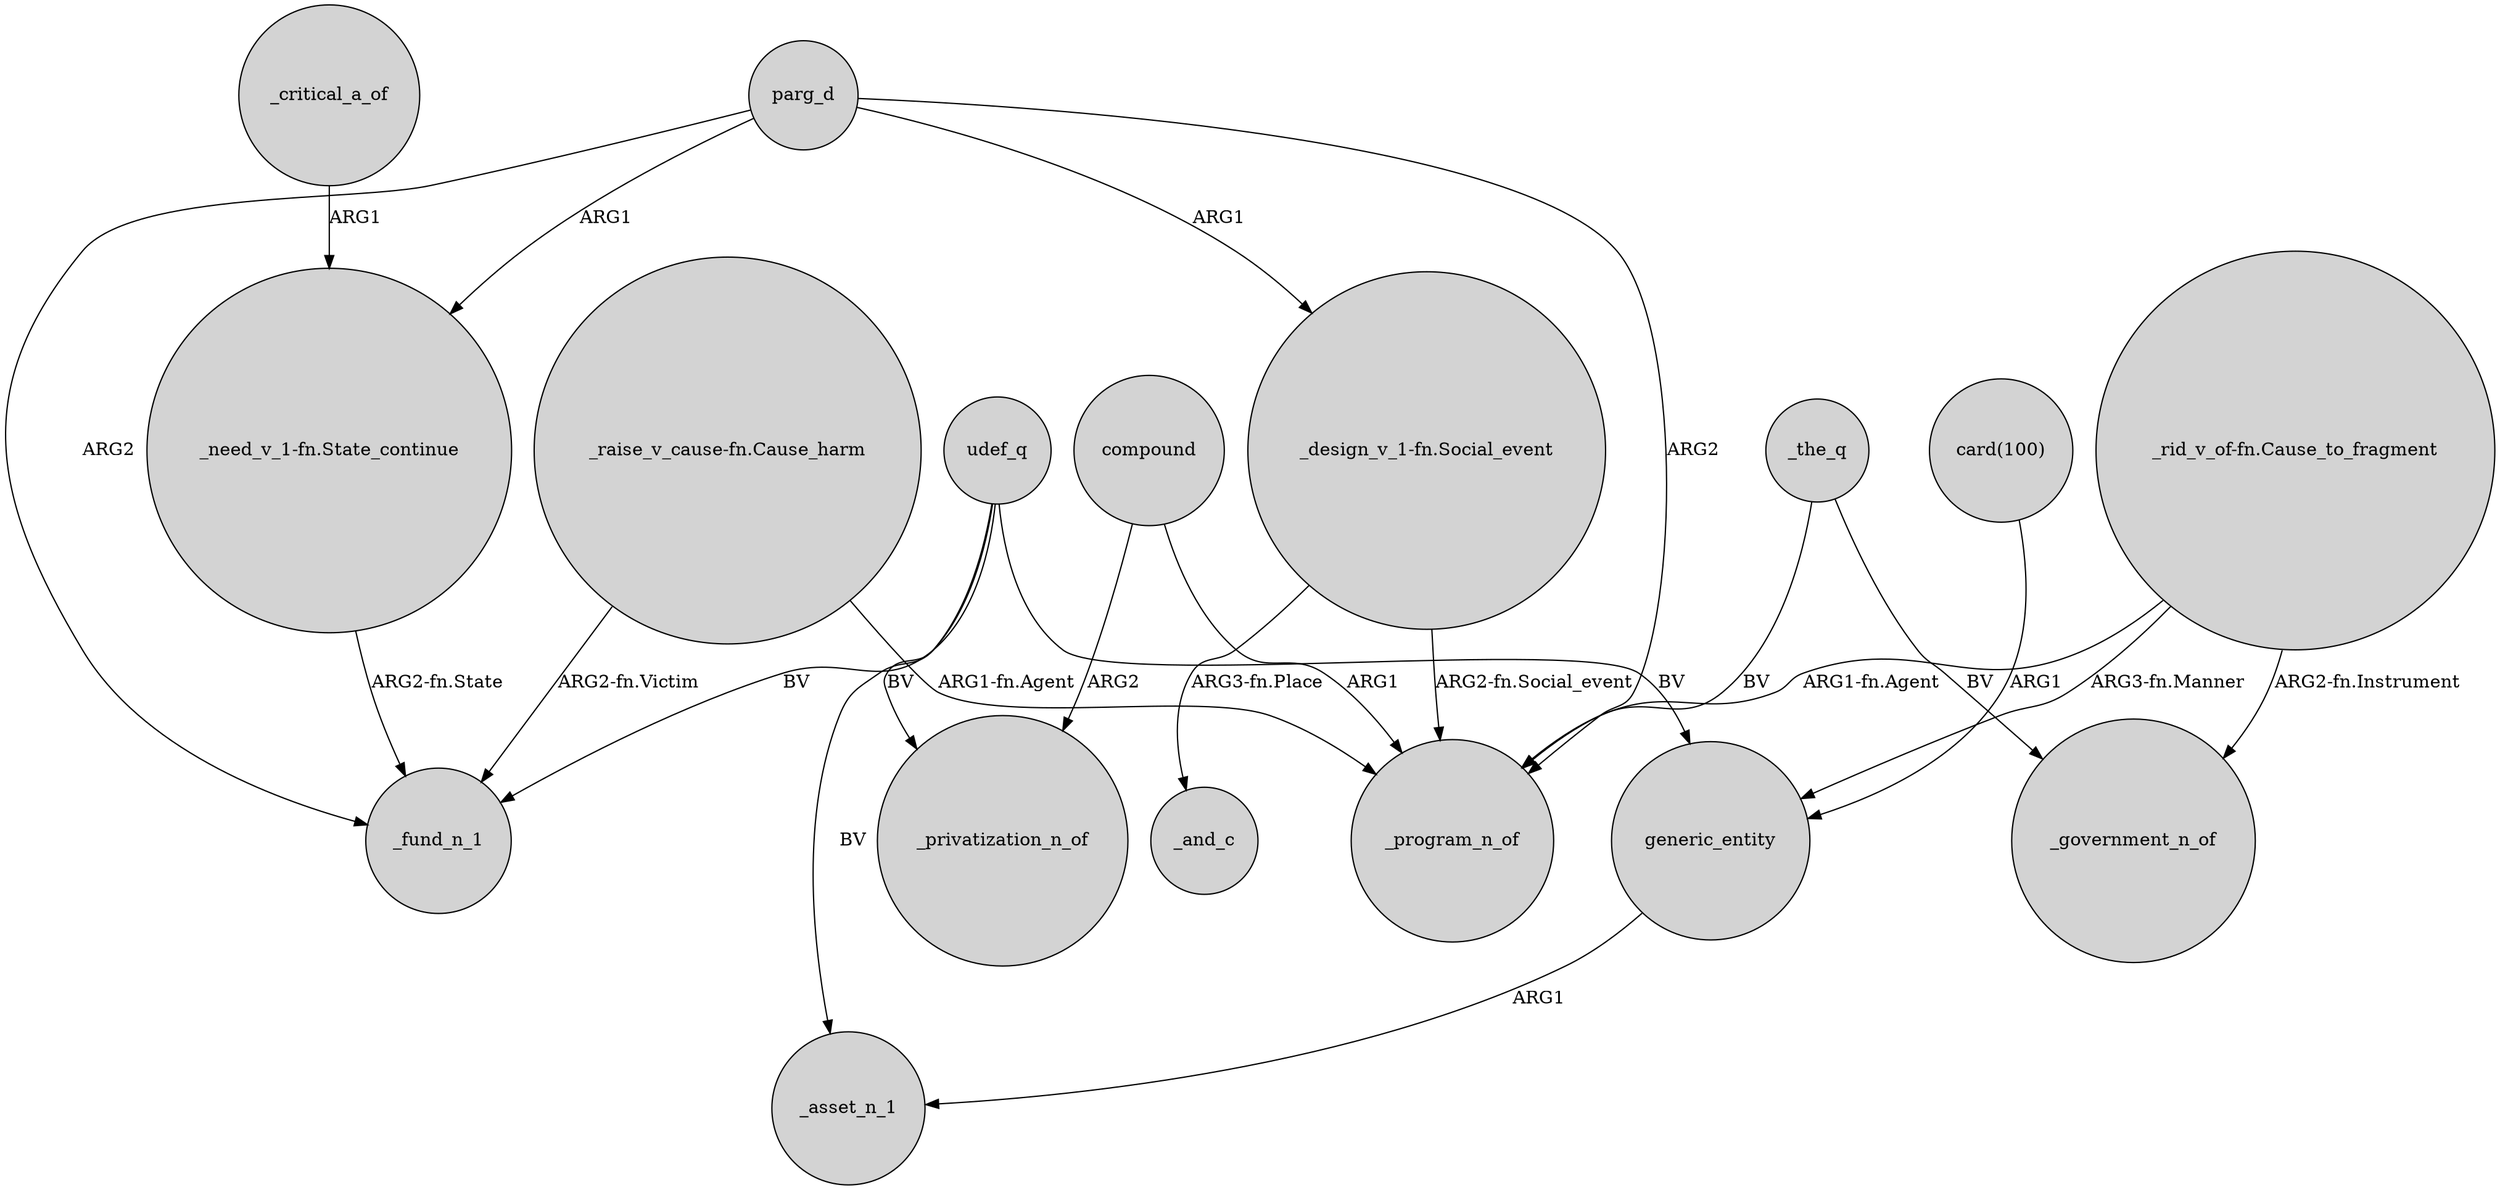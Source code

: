 digraph {
	node [shape=circle style=filled]
	compound -> _privatization_n_of [label=ARG2]
	udef_q -> _fund_n_1 [label=BV]
	"_raise_v_cause-fn.Cause_harm" -> _program_n_of [label="ARG1-fn.Agent"]
	_critical_a_of -> "_need_v_1-fn.State_continue" [label=ARG1]
	udef_q -> _asset_n_1 [label=BV]
	udef_q -> generic_entity [label=BV]
	parg_d -> "_design_v_1-fn.Social_event" [label=ARG1]
	"_rid_v_of-fn.Cause_to_fragment" -> generic_entity [label="ARG3-fn.Manner"]
	parg_d -> "_need_v_1-fn.State_continue" [label=ARG1]
	compound -> _program_n_of [label=ARG1]
	udef_q -> _privatization_n_of [label=BV]
	parg_d -> _fund_n_1 [label=ARG2]
	"_design_v_1-fn.Social_event" -> _and_c [label="ARG3-fn.Place"]
	generic_entity -> _asset_n_1 [label=ARG1]
	"_need_v_1-fn.State_continue" -> _fund_n_1 [label="ARG2-fn.State"]
	"_raise_v_cause-fn.Cause_harm" -> _fund_n_1 [label="ARG2-fn.Victim"]
	_the_q -> _program_n_of [label=BV]
	"_design_v_1-fn.Social_event" -> _program_n_of [label="ARG2-fn.Social_event"]
	"card(100)" -> generic_entity [label=ARG1]
	_the_q -> _government_n_of [label=BV]
	parg_d -> _program_n_of [label=ARG2]
	"_rid_v_of-fn.Cause_to_fragment" -> _program_n_of [label="ARG1-fn.Agent"]
	"_rid_v_of-fn.Cause_to_fragment" -> _government_n_of [label="ARG2-fn.Instrument"]
}

